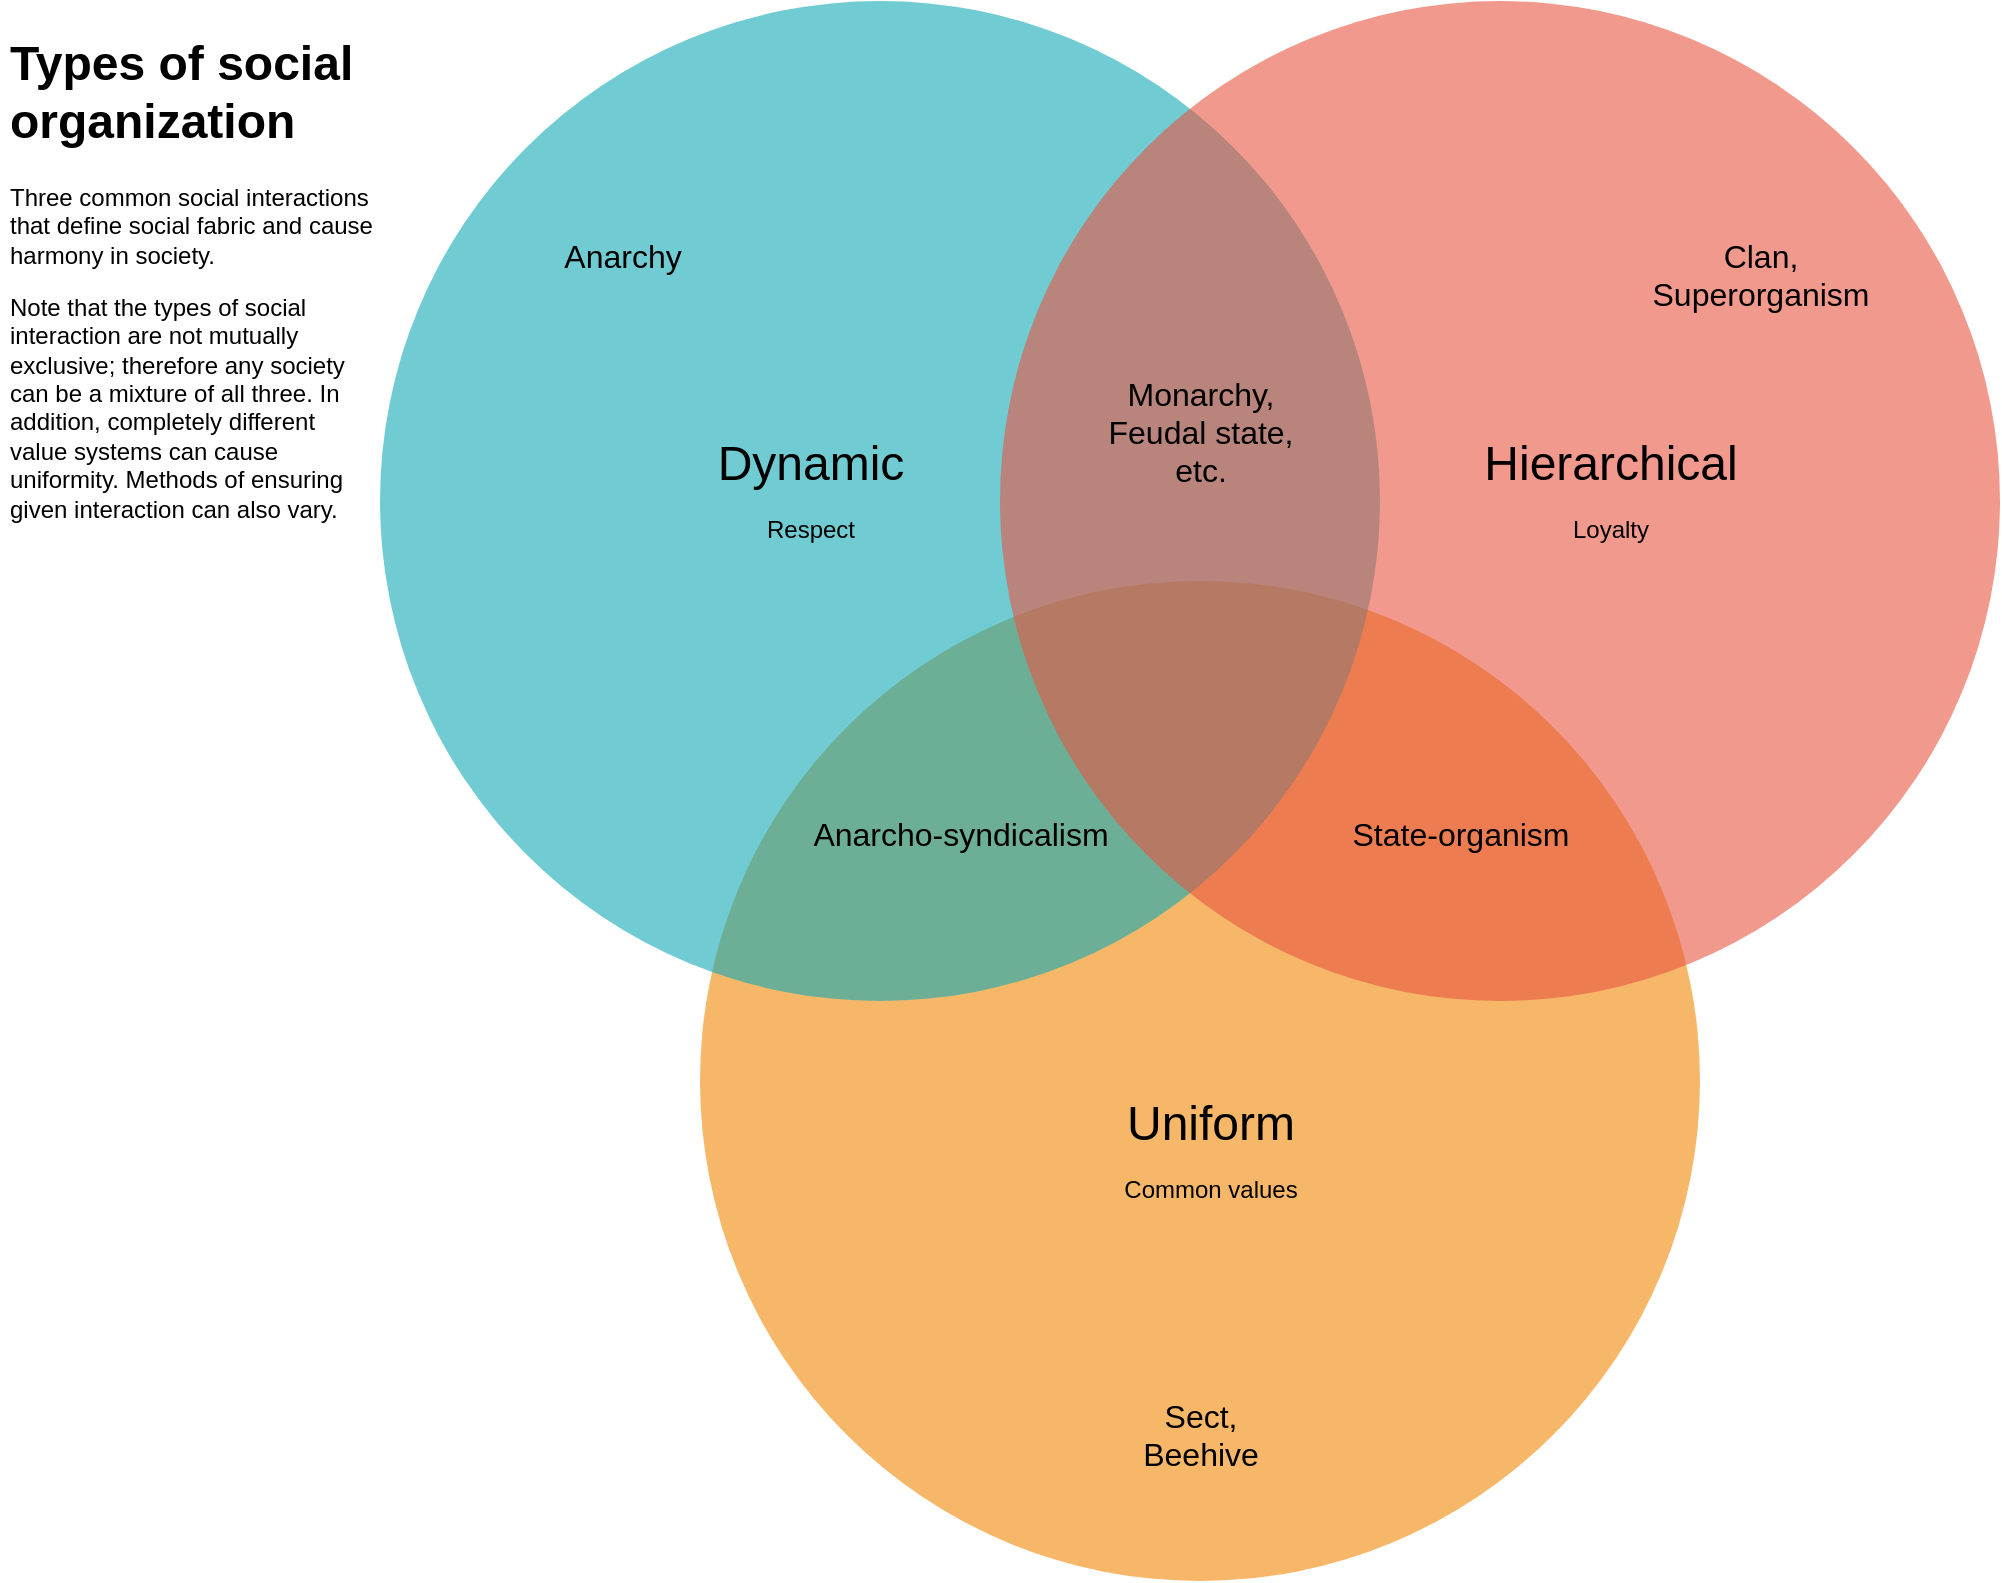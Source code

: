 <mxfile version="21.1.2" type="github">
  <diagram id="3228e29e-7158-1315-38df-8450db1d8a1d" name="Page-1">
    <mxGraphModel dx="1354" dy="894" grid="1" gridSize="10" guides="1" tooltips="1" connect="1" arrows="1" fold="1" page="1" pageScale="1" pageWidth="1169" pageHeight="827" background="none" math="0" shadow="0">
      <root>
        <mxCell id="0" />
        <mxCell id="1" parent="0" />
        <mxCell id="21531" value="" style="ellipse;fillColor=#F08705;opacity=60;strokeColor=none;html=1;fontColor=#FFFFFF;" parent="1" vertex="1">
          <mxGeometry x="380" y="308.5" width="500" height="500" as="geometry" />
        </mxCell>
        <mxCell id="21532" value="" style="ellipse;fillColor=#12AAB5;opacity=60;strokeColor=none;html=1;fontColor=#000000;" parent="1" vertex="1">
          <mxGeometry x="220" y="18.5" width="500" height="500" as="geometry" />
        </mxCell>
        <mxCell id="21533" value="" style="ellipse;fillColor=#e85642;opacity=60;strokeColor=none;html=1;fontColor=#000000;" parent="1" vertex="1">
          <mxGeometry x="530" y="18.5" width="500" height="500" as="geometry" />
        </mxCell>
        <mxCell id="21534" value="Dynamic&lt;br&gt;&lt;font style=&quot;font-size: 12px;&quot;&gt;Respect&lt;/font&gt;" style="text;fontSize=24;align=center;verticalAlign=middle;html=1;fontColor=#000000;" parent="1" vertex="1">
          <mxGeometry x="340" y="228.5" width="190" height="70" as="geometry" />
        </mxCell>
        <mxCell id="21535" value="Hierarchical&lt;br&gt;&lt;font style=&quot;font-size: 12px;&quot;&gt;Loyalty&lt;/font&gt;" style="text;fontSize=24;align=center;verticalAlign=middle;html=1;fontColor=#000000;" parent="1" vertex="1">
          <mxGeometry x="740" y="228.5" width="190" height="70" as="geometry" />
        </mxCell>
        <mxCell id="21536" value="Uniform&lt;br&gt;&lt;font style=&quot;font-size: 12px;&quot;&gt;Common values&lt;/font&gt;" style="text;fontSize=24;align=center;verticalAlign=middle;html=1;fontColor=#000000;" parent="1" vertex="1">
          <mxGeometry x="540" y="558.5" width="190" height="70" as="geometry" />
        </mxCell>
        <mxCell id="21537" value="Monarchy,&lt;br&gt;Feudal state,&lt;br&gt;etc." style="text;align=center;html=1;fontColor=#000000;fontSize=16;" parent="1" vertex="1">
          <mxGeometry x="610" y="198.5" width="40" height="40" as="geometry" />
        </mxCell>
        <mxCell id="21538" value="Anarcho-syndicalism" style="text;align=center;html=1;fontColor=#000000;fontSize=16;" parent="1" vertex="1">
          <mxGeometry x="490" y="418.5" width="40" height="40" as="geometry" />
        </mxCell>
        <mxCell id="21539" value="State-organism" style="text;align=center;html=1;fontColor=#000000;fontSize=16;" parent="1" vertex="1">
          <mxGeometry x="740" y="418.5" width="40" height="40" as="geometry" />
        </mxCell>
        <mxCell id="JMQzG4-AQKhtNmrJnzyl-21542" value="Anarchy" style="text;align=center;html=1;fontColor=#000000;fontSize=16;" parent="1" vertex="1">
          <mxGeometry x="320.5" y="130" width="40" height="40" as="geometry" />
        </mxCell>
        <mxCell id="JMQzG4-AQKhtNmrJnzyl-21543" value="Clan,&lt;br&gt;Superorganism" style="text;align=center;html=1;fontColor=#000000;fontSize=16;" parent="1" vertex="1">
          <mxGeometry x="890" y="130" width="40" height="40" as="geometry" />
        </mxCell>
        <mxCell id="JMQzG4-AQKhtNmrJnzyl-21544" value="Sect,&lt;br&gt;Beehive" style="text;align=center;html=1;fontColor=#000000;fontSize=16;" parent="1" vertex="1">
          <mxGeometry x="610" y="710" width="40" height="40" as="geometry" />
        </mxCell>
        <mxCell id="JMQzG4-AQKhtNmrJnzyl-21545" value="&lt;h1&gt;Types of social organization&lt;/h1&gt;&lt;p&gt;Three common social interactions that define social fabric and&amp;nbsp;&lt;span style=&quot;background-color: initial;&quot;&gt;cause harmony in society.&lt;/span&gt;&lt;/p&gt;&lt;p&gt;&lt;span style=&quot;background-color: initial;&quot;&gt;Note that the types of social interaction are not mutually exclusive; therefore any society can be a mixture of all three. In addition, completely different value systems can cause uniformity. Methods of ensuring given interaction can also vary.&lt;/span&gt;&lt;br&gt;&lt;/p&gt;" style="text;html=1;strokeColor=none;fillColor=none;spacing=5;spacingTop=-20;whiteSpace=wrap;overflow=hidden;rounded=0;fontSize=12;fontColor=#000000;" parent="1" vertex="1">
          <mxGeometry x="30" y="30" width="190" height="690" as="geometry" />
        </mxCell>
      </root>
    </mxGraphModel>
  </diagram>
</mxfile>
